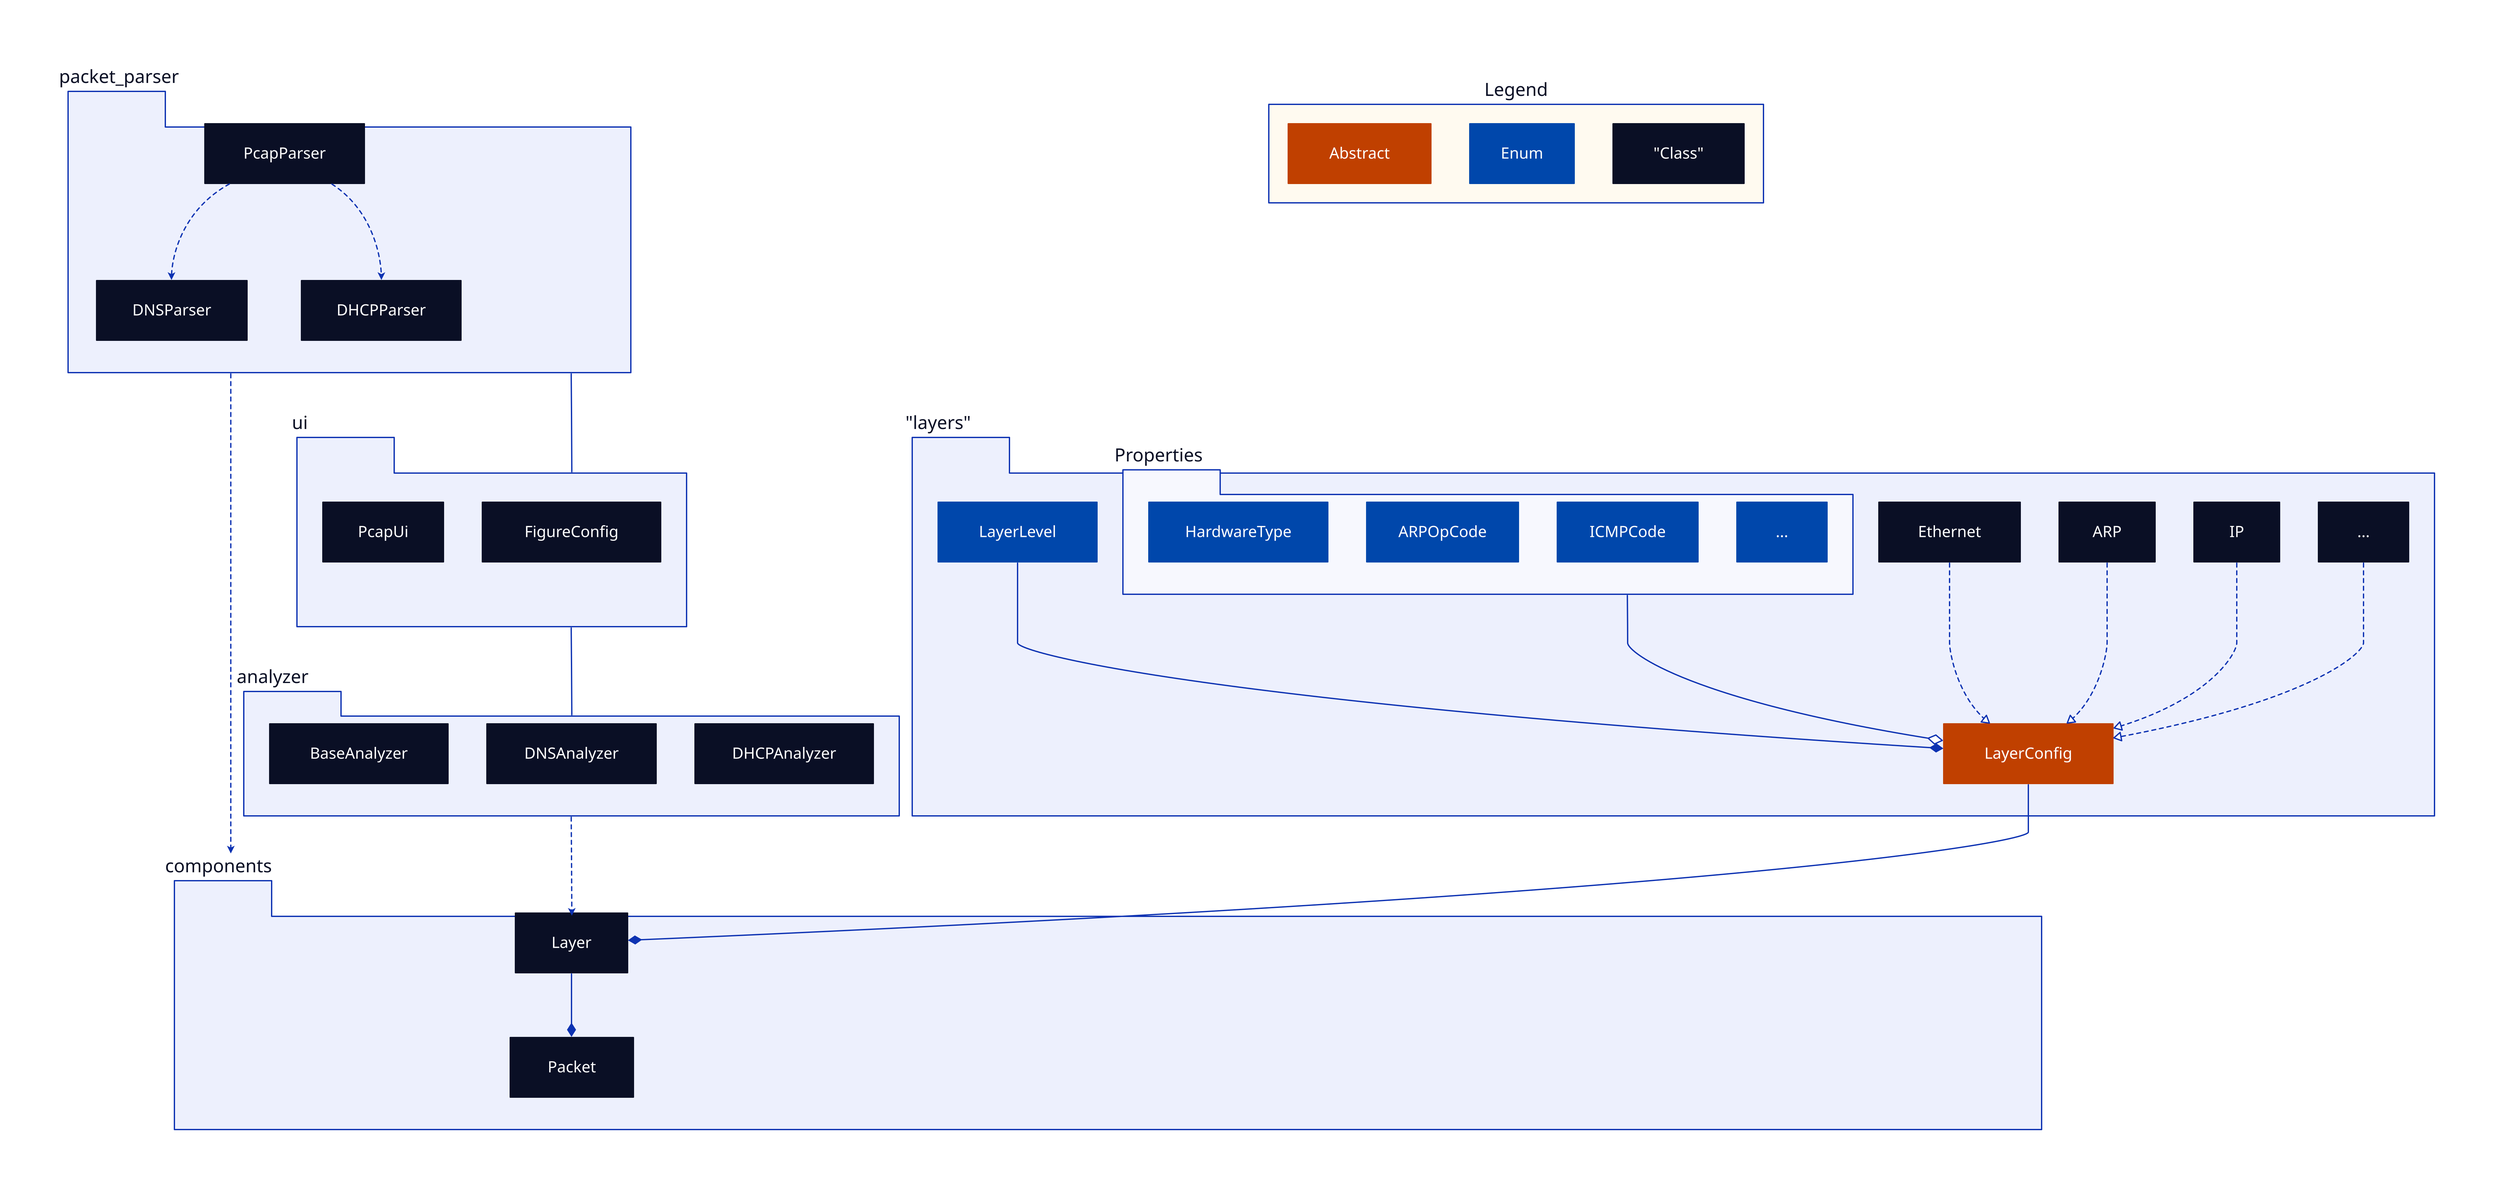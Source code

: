 # SHARED PROPERTIES
direction: down
classes: {
  package: {
    shape: package
    label.near: outside-top-left
    style.font-size: 28
  }
  dependency: {
    style.stroke-dash: 3
    target-arrowhead: {
      shape: arrow
    }
  }
  implementation: {
    style.stroke-dash: 3
    target-arrowhead: {
      shape: triangle
      style.filled: false
    }
  }
  composition: {
    target-arrowhead: {
      shape: diamond
      style.filled: true
    }
  }
  aggregation: {
    target-arrowhead: {
      shape: diamond
      style.filled: false
    }
  }
  enum: {
    style.fill: "#0047AB"
    shape: class
  }
  abstract: {
    style.fill: "#C04000"
    shape: class
  }
  "class": {
    shape: class
  }
}

# Objects
ui: {
  class: package
  PcapUi: {
    class: class
  }
  FigureConfig: {
    class: class
  }
}
analyzer: {
  class: package
  BaseAnalyzer: {
    class: class
  }
  DNSAnalyzer: {
    class: class
  }
  DHCPAnalyzer: {
    class: class
  }
}
packet_parser: {
  class: package
  PcapParser: {
    class: class
  }
  DNSParser: {
    class: class
  }
  DHCPParser: {
    class: class
  }
  PcapParser -> DNSParser: {
    class: dependency
  }
  PcapParser -> DHCPParser: {
    class: dependency
  }
}
components: {
  class: package
  Layer: {
    class: class
  }
  Packet: {
    class: class
  }
  Layer -> Packet: {
    class: composition
  }
}
\"layers": {
  LayerLevel -> LayerConfig: {
    class: composition
  }
  Properties -> LayerConfig: {
    class: aggregation
  }
  class: package
  LayerLevel: {
    class: enum
  }
  LayerConfig: {
    class: abstract
  }
  Ethernet: {
    class: class
  }
  ARP: {
    class: class
  }
  IP: {
    class: class
  }
  \.\.\.: {
    class: class
  }
  Ethernet -> LayerConfig: {
    class: implementation
  }
  ARP -> LayerConfig: {
    class: implementation
  }
  IP -> LayerConfig: {
    class: implementation
  }
  \.\.\. -> LayerConfig: {
    class: implementation
  }
  
  Properties: {
    class: package
    HardwareType: {
      class: enum
    }
    ARPOpCode: {
      class: enum
    }
    ICMPCode: {
      class: enum
    }
    \.\.\.: {
      class: enum
    }
  }
}

# Inter-container links
packet_parser -> components: {
  class: dependency
}
analyzer -> components: {
  class: dependency
}
\"layers".LayerConfig -> components.Layer: {
  class: composition
}
packet_parser -- ui -- analyzer

# Explaining colors
Legend: {
  Abstract: {
    class: abstract
  }
  Enum: {
    class: enum
  }
  \"Class": {
    class: class
  }
  style.fill: "#FFFAF0"
}